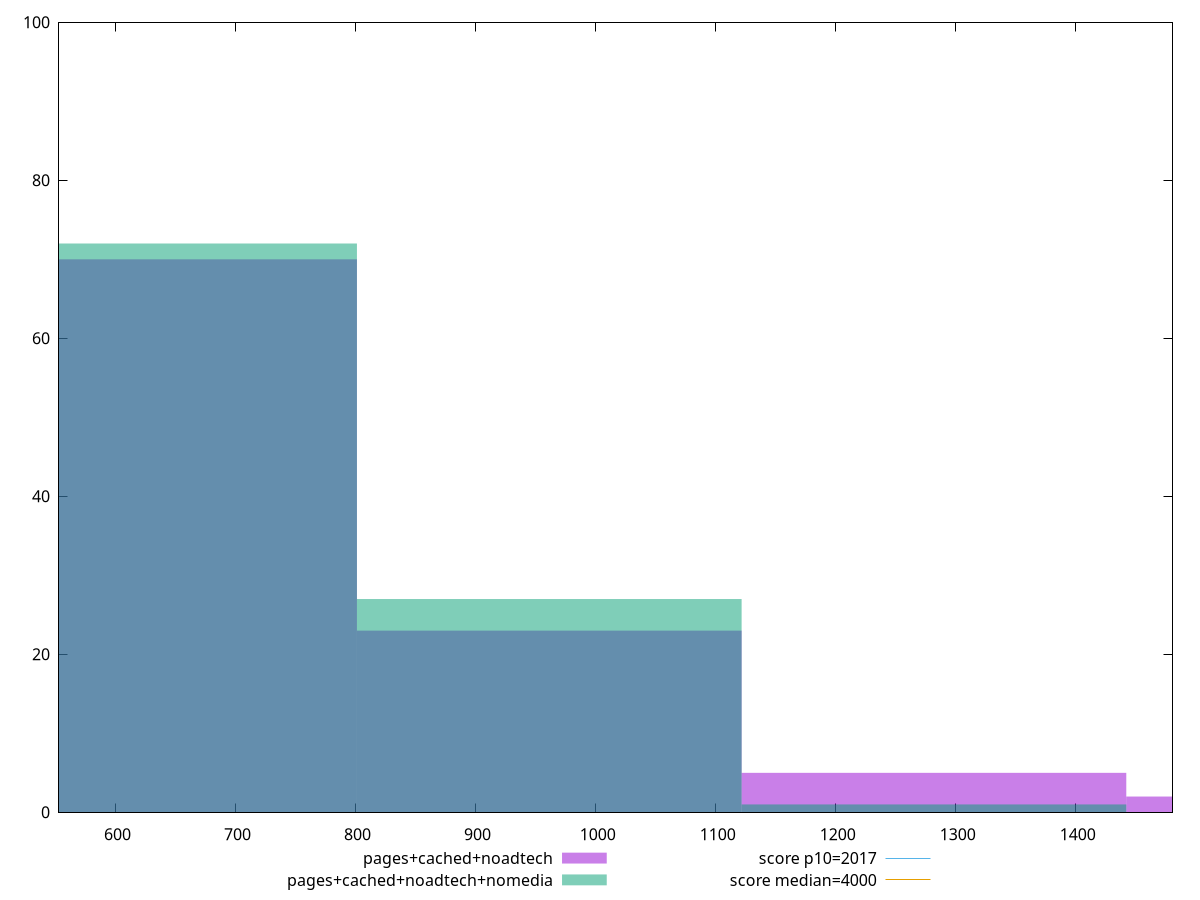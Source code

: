 reset

$pagesCachedNoadtech <<EOF
961.3824026446855 23
1602.3040044078093 2
1281.8432035262474 5
640.9216017631237 70
EOF

$pagesCachedNoadtechNomedia <<EOF
961.3824026446855 27
640.9216017631237 72
1281.8432035262474 1
EOF

set key outside below
set boxwidth 320.46080088156185
set xrange [552.9440000000002:1480.576000000001]
set yrange [0:100]
set trange [0:100]
set style fill transparent solid 0.5 noborder

set parametric
set terminal svg size 640, 500 enhanced background rgb 'white'
set output "report_00019_2021-02-10T18-14-37.922Z//mainthread-work-breakdown/comparison/histogram/2_vs_3.svg"

plot $pagesCachedNoadtech title "pages+cached+noadtech" with boxes, \
     $pagesCachedNoadtechNomedia title "pages+cached+noadtech+nomedia" with boxes, \
     2017,t title "score p10=2017", \
     4000,t title "score median=4000"

reset
